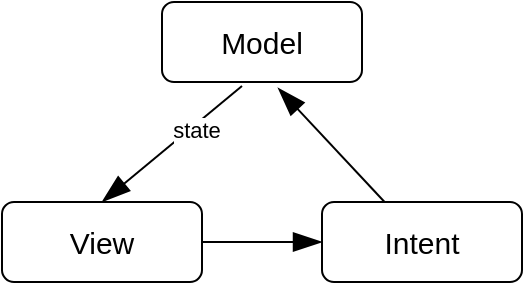 <mxfile>
    <diagram id="AO3gHTqOECuifMbYgho0" name="Page-1">
        <mxGraphModel dx="597" dy="329" grid="1" gridSize="10" guides="1" tooltips="1" connect="1" arrows="1" fold="1" page="1" pageScale="1" pageWidth="850" pageHeight="1100" math="0" shadow="0">
            <root>
                <mxCell id="0"/>
                <mxCell id="1" parent="0"/>
                <mxCell id="2" style="edgeStyle=none;html=1;entryX=0.5;entryY=0;entryDx=0;entryDy=0;endSize=12;endArrow=blockThin;endFill=1;exitX=0.4;exitY=1.05;exitDx=0;exitDy=0;exitPerimeter=0;" parent="1" source="3" target="4" edge="1">
                    <mxGeometry relative="1" as="geometry"/>
                </mxCell>
                <mxCell id="9" value="state" style="edgeLabel;html=1;align=center;verticalAlign=middle;resizable=0;points=[];" vertex="1" connectable="0" parent="2">
                    <mxGeometry x="-0.285" y="2" relative="1" as="geometry">
                        <mxPoint y="-1" as="offset"/>
                    </mxGeometry>
                </mxCell>
                <mxCell id="3" value="&lt;font style=&quot;font-size: 15px;&quot;&gt;Model&lt;/font&gt;" style="rounded=1;whiteSpace=wrap;html=1;" parent="1" vertex="1">
                    <mxGeometry x="303" y="350" width="100" height="40" as="geometry"/>
                </mxCell>
                <mxCell id="8" style="edgeStyle=none;html=1;exitX=1;exitY=0.5;exitDx=0;exitDy=0;endSize=12;endArrow=blockThin;endFill=1;" parent="1" source="4" target="7" edge="1">
                    <mxGeometry relative="1" as="geometry"/>
                </mxCell>
                <mxCell id="4" value="&lt;font style=&quot;font-size: 15px;&quot;&gt;View&lt;/font&gt;" style="rounded=1;whiteSpace=wrap;html=1;" parent="1" vertex="1">
                    <mxGeometry x="223" y="450" width="100" height="40" as="geometry"/>
                </mxCell>
                <mxCell id="6" style="edgeStyle=none;html=1;entryX=0.58;entryY=1.075;entryDx=0;entryDy=0;entryPerimeter=0;endArrow=blockThin;endFill=1;endSize=12;" parent="1" source="7" target="3" edge="1">
                    <mxGeometry relative="1" as="geometry"/>
                </mxCell>
                <mxCell id="7" value="&lt;font style=&quot;font-size: 15px;&quot;&gt;Intent&lt;/font&gt;" style="rounded=1;whiteSpace=wrap;html=1;" parent="1" vertex="1">
                    <mxGeometry x="383" y="450" width="100" height="40" as="geometry"/>
                </mxCell>
            </root>
        </mxGraphModel>
    </diagram>
</mxfile>